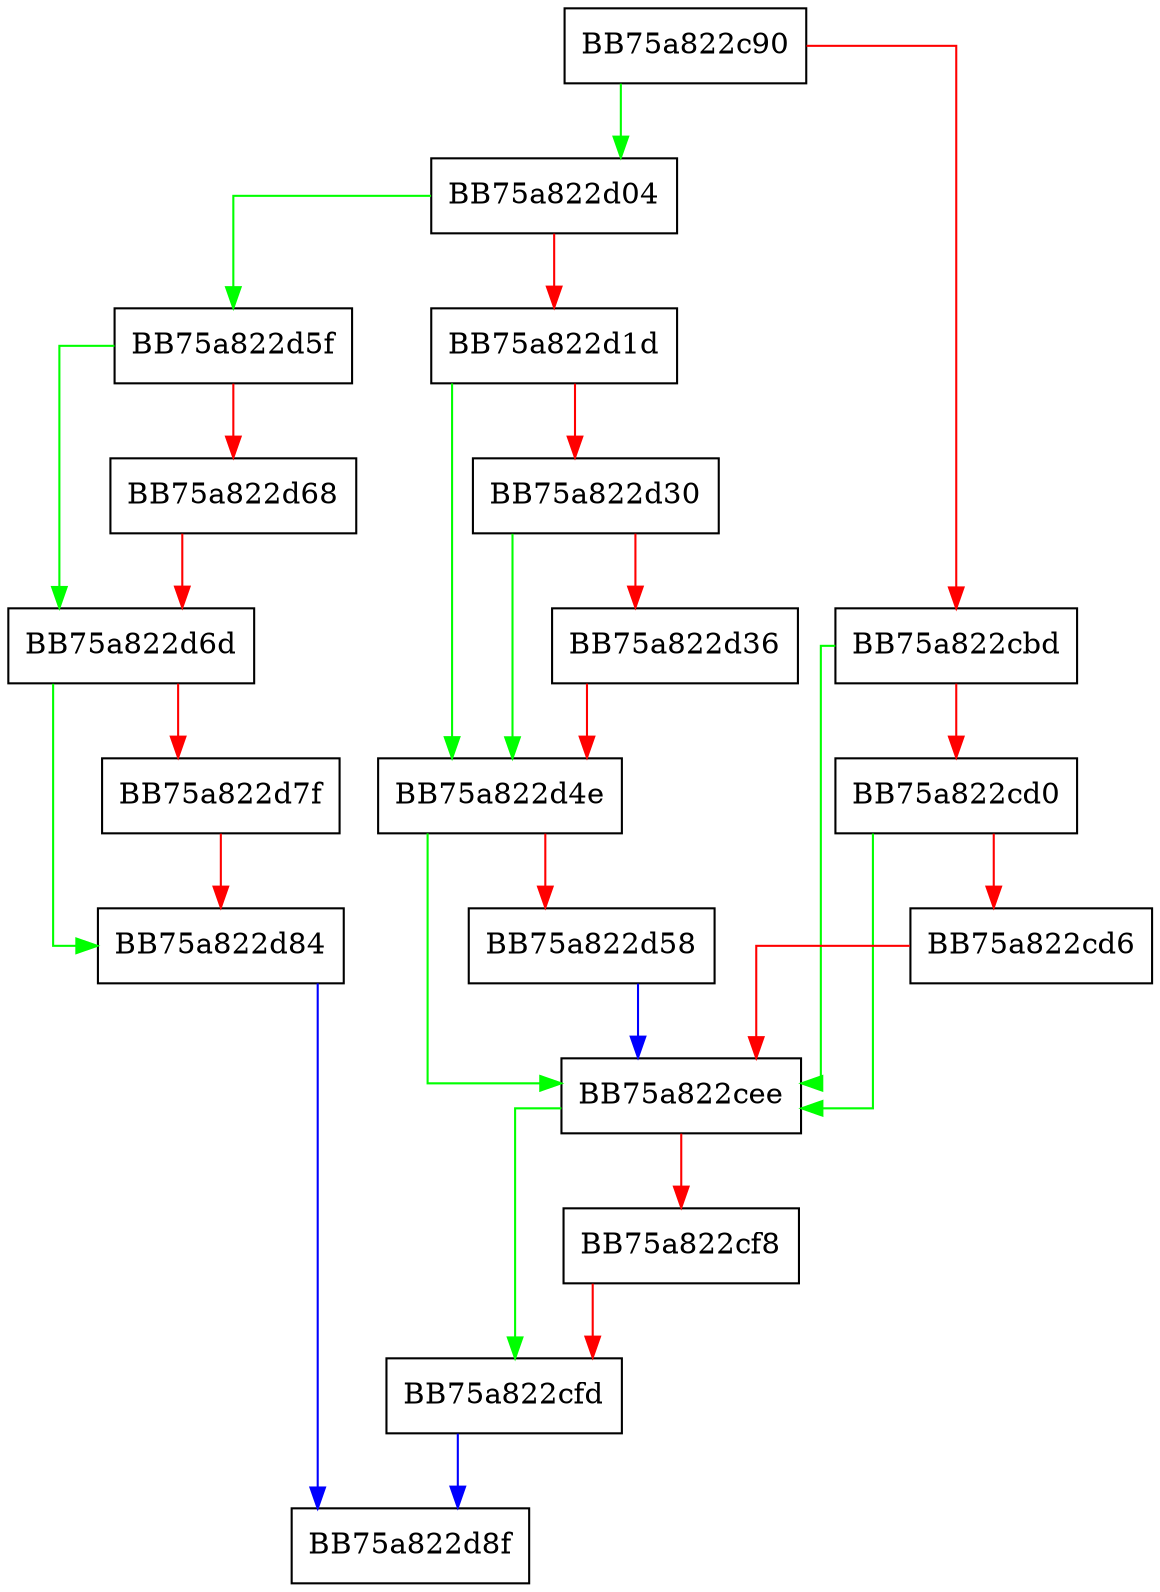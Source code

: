 digraph CollectStates {
  node [shape="box"];
  graph [splines=ortho];
  BB75a822c90 -> BB75a822d04 [color="green"];
  BB75a822c90 -> BB75a822cbd [color="red"];
  BB75a822cbd -> BB75a822cee [color="green"];
  BB75a822cbd -> BB75a822cd0 [color="red"];
  BB75a822cd0 -> BB75a822cee [color="green"];
  BB75a822cd0 -> BB75a822cd6 [color="red"];
  BB75a822cd6 -> BB75a822cee [color="red"];
  BB75a822cee -> BB75a822cfd [color="green"];
  BB75a822cee -> BB75a822cf8 [color="red"];
  BB75a822cf8 -> BB75a822cfd [color="red"];
  BB75a822cfd -> BB75a822d8f [color="blue"];
  BB75a822d04 -> BB75a822d5f [color="green"];
  BB75a822d04 -> BB75a822d1d [color="red"];
  BB75a822d1d -> BB75a822d4e [color="green"];
  BB75a822d1d -> BB75a822d30 [color="red"];
  BB75a822d30 -> BB75a822d4e [color="green"];
  BB75a822d30 -> BB75a822d36 [color="red"];
  BB75a822d36 -> BB75a822d4e [color="red"];
  BB75a822d4e -> BB75a822cee [color="green"];
  BB75a822d4e -> BB75a822d58 [color="red"];
  BB75a822d58 -> BB75a822cee [color="blue"];
  BB75a822d5f -> BB75a822d6d [color="green"];
  BB75a822d5f -> BB75a822d68 [color="red"];
  BB75a822d68 -> BB75a822d6d [color="red"];
  BB75a822d6d -> BB75a822d84 [color="green"];
  BB75a822d6d -> BB75a822d7f [color="red"];
  BB75a822d7f -> BB75a822d84 [color="red"];
  BB75a822d84 -> BB75a822d8f [color="blue"];
}